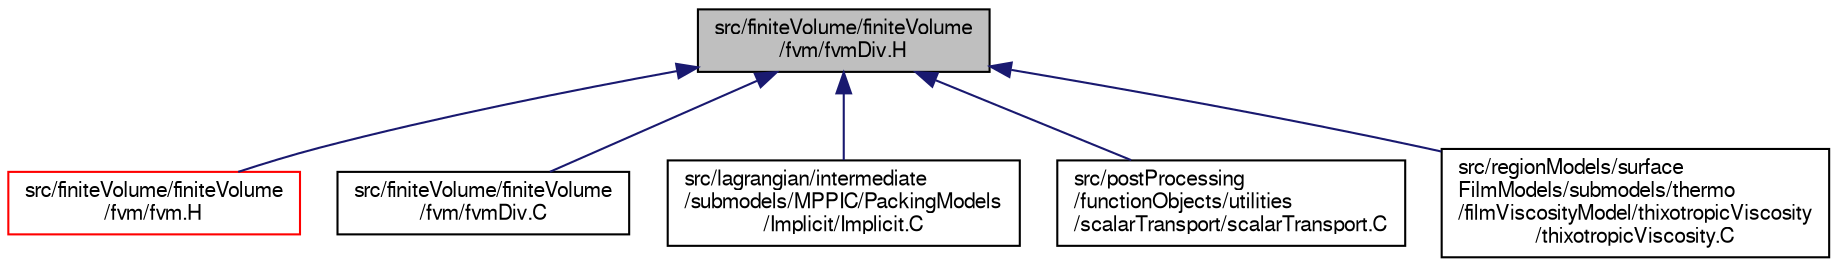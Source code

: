 digraph "src/finiteVolume/finiteVolume/fvm/fvmDiv.H"
{
  bgcolor="transparent";
  edge [fontname="FreeSans",fontsize="10",labelfontname="FreeSans",labelfontsize="10"];
  node [fontname="FreeSans",fontsize="10",shape=record];
  Node314 [label="src/finiteVolume/finiteVolume\l/fvm/fvmDiv.H",height=0.2,width=0.4,color="black", fillcolor="grey75", style="filled", fontcolor="black"];
  Node314 -> Node315 [dir="back",color="midnightblue",fontsize="10",style="solid",fontname="FreeSans"];
  Node315 [label="src/finiteVolume/finiteVolume\l/fvm/fvm.H",height=0.2,width=0.4,color="red",URL="$a03053.html"];
  Node314 -> Node370 [dir="back",color="midnightblue",fontsize="10",style="solid",fontname="FreeSans"];
  Node370 [label="src/finiteVolume/finiteVolume\l/fvm/fvmDiv.C",height=0.2,width=0.4,color="black",URL="$a03068.html"];
  Node314 -> Node371 [dir="back",color="midnightblue",fontsize="10",style="solid",fontname="FreeSans"];
  Node371 [label="src/lagrangian/intermediate\l/submodels/MPPIC/PackingModels\l/Implicit/Implicit.C",height=0.2,width=0.4,color="black",URL="$a06104.html"];
  Node314 -> Node372 [dir="back",color="midnightblue",fontsize="10",style="solid",fontname="FreeSans"];
  Node372 [label="src/postProcessing\l/functionObjects/utilities\l/scalarTransport/scalarTransport.C",height=0.2,width=0.4,color="black",URL="$a13832.html"];
  Node314 -> Node373 [dir="back",color="midnightblue",fontsize="10",style="solid",fontname="FreeSans"];
  Node373 [label="src/regionModels/surface\lFilmModels/submodels/thermo\l/filmViscosityModel/thixotropicViscosity\l/thixotropicViscosity.C",height=0.2,width=0.4,color="black",URL="$a14345.html"];
}
